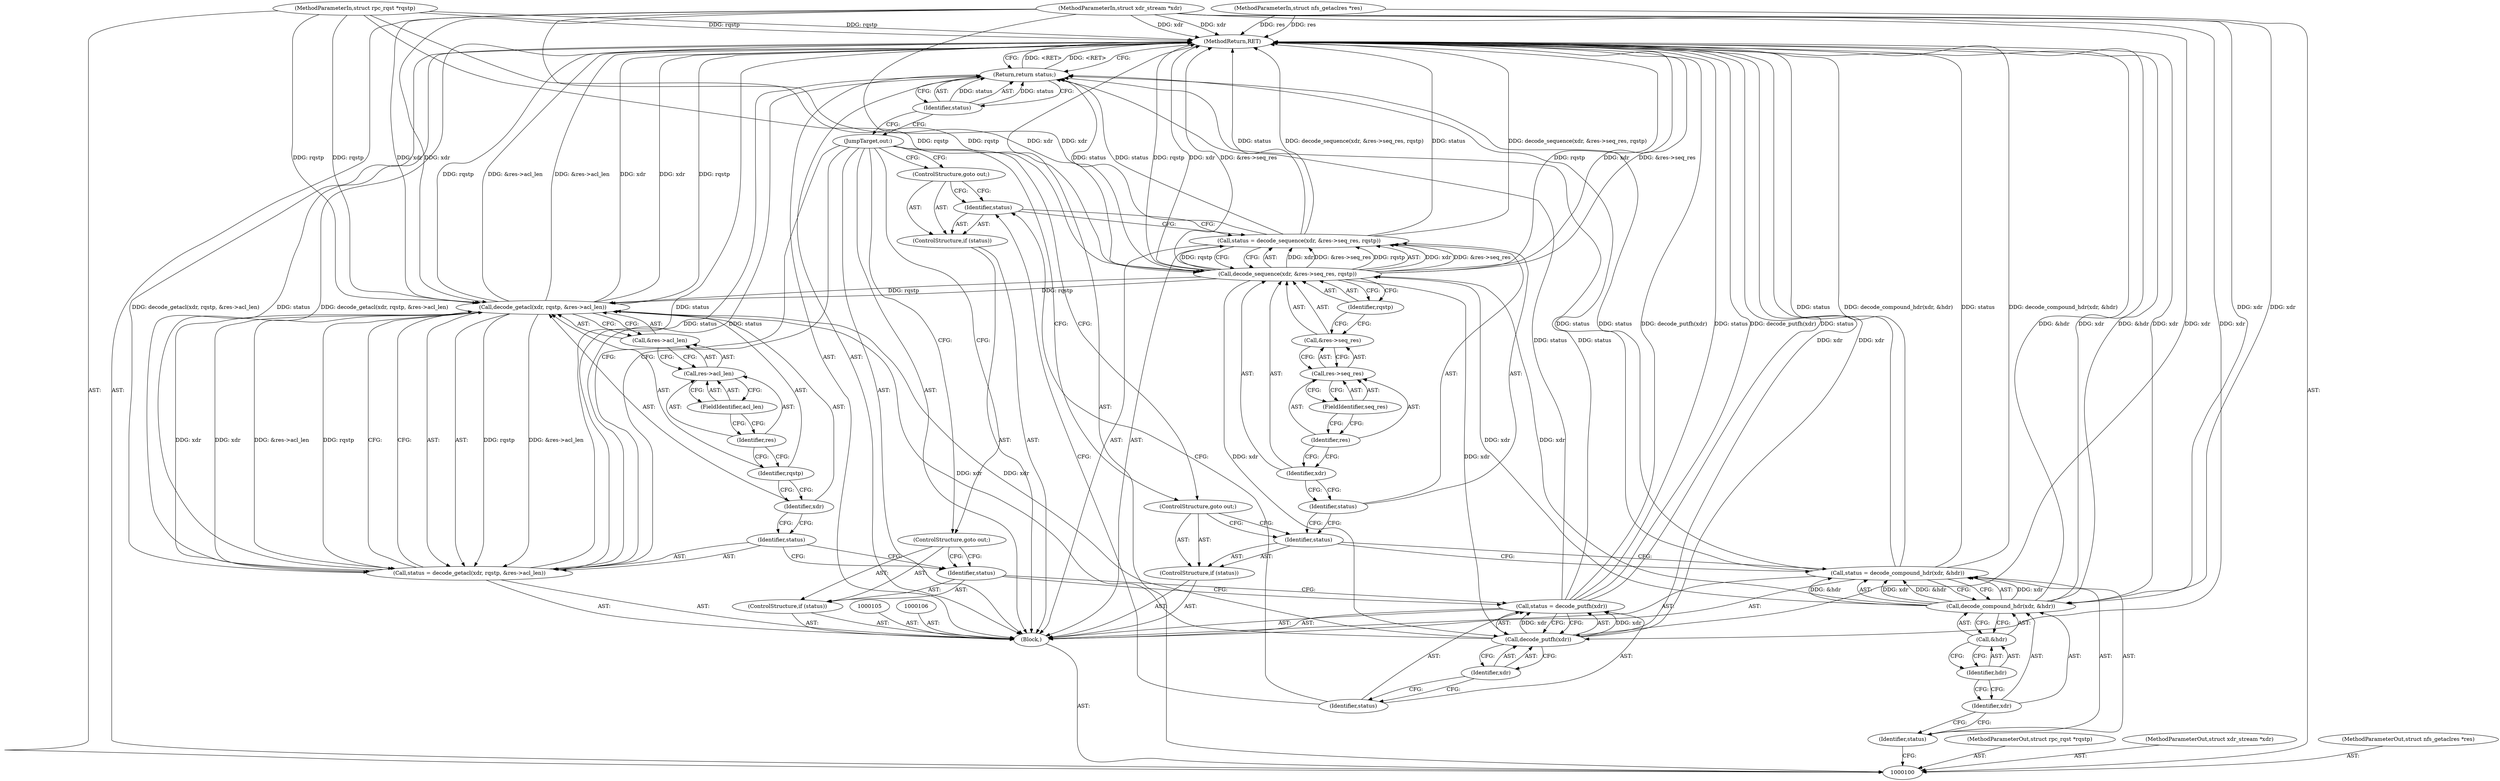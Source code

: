 digraph "1_linux_bf118a342f10dafe44b14451a1392c3254629a1f_3" {
"1000147" [label="(MethodReturn,RET)"];
"1000101" [label="(MethodParameterIn,struct rpc_rqst *rqstp)"];
"1000190" [label="(MethodParameterOut,struct rpc_rqst *rqstp)"];
"1000102" [label="(MethodParameterIn,struct xdr_stream *xdr)"];
"1000191" [label="(MethodParameterOut,struct xdr_stream *xdr)"];
"1000116" [label="(Call,status = decode_sequence(xdr, &res->seq_res, rqstp))"];
"1000117" [label="(Identifier,status)"];
"1000118" [label="(Call,decode_sequence(xdr, &res->seq_res, rqstp))"];
"1000119" [label="(Identifier,xdr)"];
"1000120" [label="(Call,&res->seq_res)"];
"1000121" [label="(Call,res->seq_res)"];
"1000122" [label="(Identifier,res)"];
"1000123" [label="(FieldIdentifier,seq_res)"];
"1000124" [label="(Identifier,rqstp)"];
"1000125" [label="(ControlStructure,if (status))"];
"1000126" [label="(Identifier,status)"];
"1000127" [label="(ControlStructure,goto out;)"];
"1000130" [label="(Call,decode_putfh(xdr))"];
"1000128" [label="(Call,status = decode_putfh(xdr))"];
"1000129" [label="(Identifier,status)"];
"1000131" [label="(Identifier,xdr)"];
"1000132" [label="(ControlStructure,if (status))"];
"1000133" [label="(Identifier,status)"];
"1000134" [label="(ControlStructure,goto out;)"];
"1000135" [label="(Call,status = decode_getacl(xdr, rqstp, &res->acl_len))"];
"1000136" [label="(Identifier,status)"];
"1000137" [label="(Call,decode_getacl(xdr, rqstp, &res->acl_len))"];
"1000138" [label="(Identifier,xdr)"];
"1000139" [label="(Identifier,rqstp)"];
"1000140" [label="(Call,&res->acl_len)"];
"1000141" [label="(Call,res->acl_len)"];
"1000142" [label="(Identifier,res)"];
"1000143" [label="(FieldIdentifier,acl_len)"];
"1000144" [label="(JumpTarget,out:)"];
"1000145" [label="(Return,return status;)"];
"1000146" [label="(Identifier,status)"];
"1000103" [label="(MethodParameterIn,struct nfs_getaclres *res)"];
"1000192" [label="(MethodParameterOut,struct nfs_getaclres *res)"];
"1000104" [label="(Block,)"];
"1000107" [label="(Call,status = decode_compound_hdr(xdr, &hdr))"];
"1000108" [label="(Identifier,status)"];
"1000109" [label="(Call,decode_compound_hdr(xdr, &hdr))"];
"1000110" [label="(Identifier,xdr)"];
"1000111" [label="(Call,&hdr)"];
"1000112" [label="(Identifier,hdr)"];
"1000113" [label="(ControlStructure,if (status))"];
"1000114" [label="(Identifier,status)"];
"1000115" [label="(ControlStructure,goto out;)"];
"1000147" -> "1000100"  [label="AST: "];
"1000147" -> "1000145"  [label="CFG: "];
"1000145" -> "1000147"  [label="DDG: <RET>"];
"1000116" -> "1000147"  [label="DDG: status"];
"1000116" -> "1000147"  [label="DDG: decode_sequence(xdr, &res->seq_res, rqstp)"];
"1000128" -> "1000147"  [label="DDG: decode_putfh(xdr)"];
"1000128" -> "1000147"  [label="DDG: status"];
"1000107" -> "1000147"  [label="DDG: status"];
"1000107" -> "1000147"  [label="DDG: decode_compound_hdr(xdr, &hdr)"];
"1000137" -> "1000147"  [label="DDG: rqstp"];
"1000137" -> "1000147"  [label="DDG: &res->acl_len"];
"1000137" -> "1000147"  [label="DDG: xdr"];
"1000102" -> "1000147"  [label="DDG: xdr"];
"1000135" -> "1000147"  [label="DDG: status"];
"1000135" -> "1000147"  [label="DDG: decode_getacl(xdr, rqstp, &res->acl_len)"];
"1000118" -> "1000147"  [label="DDG: xdr"];
"1000118" -> "1000147"  [label="DDG: &res->seq_res"];
"1000118" -> "1000147"  [label="DDG: rqstp"];
"1000103" -> "1000147"  [label="DDG: res"];
"1000101" -> "1000147"  [label="DDG: rqstp"];
"1000109" -> "1000147"  [label="DDG: xdr"];
"1000109" -> "1000147"  [label="DDG: &hdr"];
"1000130" -> "1000147"  [label="DDG: xdr"];
"1000101" -> "1000100"  [label="AST: "];
"1000101" -> "1000147"  [label="DDG: rqstp"];
"1000101" -> "1000118"  [label="DDG: rqstp"];
"1000101" -> "1000137"  [label="DDG: rqstp"];
"1000190" -> "1000100"  [label="AST: "];
"1000102" -> "1000100"  [label="AST: "];
"1000102" -> "1000147"  [label="DDG: xdr"];
"1000102" -> "1000109"  [label="DDG: xdr"];
"1000102" -> "1000118"  [label="DDG: xdr"];
"1000102" -> "1000130"  [label="DDG: xdr"];
"1000102" -> "1000137"  [label="DDG: xdr"];
"1000191" -> "1000100"  [label="AST: "];
"1000116" -> "1000104"  [label="AST: "];
"1000116" -> "1000118"  [label="CFG: "];
"1000117" -> "1000116"  [label="AST: "];
"1000118" -> "1000116"  [label="AST: "];
"1000126" -> "1000116"  [label="CFG: "];
"1000116" -> "1000147"  [label="DDG: status"];
"1000116" -> "1000147"  [label="DDG: decode_sequence(xdr, &res->seq_res, rqstp)"];
"1000118" -> "1000116"  [label="DDG: xdr"];
"1000118" -> "1000116"  [label="DDG: &res->seq_res"];
"1000118" -> "1000116"  [label="DDG: rqstp"];
"1000116" -> "1000145"  [label="DDG: status"];
"1000117" -> "1000116"  [label="AST: "];
"1000117" -> "1000114"  [label="CFG: "];
"1000119" -> "1000117"  [label="CFG: "];
"1000118" -> "1000116"  [label="AST: "];
"1000118" -> "1000124"  [label="CFG: "];
"1000119" -> "1000118"  [label="AST: "];
"1000120" -> "1000118"  [label="AST: "];
"1000124" -> "1000118"  [label="AST: "];
"1000116" -> "1000118"  [label="CFG: "];
"1000118" -> "1000147"  [label="DDG: xdr"];
"1000118" -> "1000147"  [label="DDG: &res->seq_res"];
"1000118" -> "1000147"  [label="DDG: rqstp"];
"1000118" -> "1000116"  [label="DDG: xdr"];
"1000118" -> "1000116"  [label="DDG: &res->seq_res"];
"1000118" -> "1000116"  [label="DDG: rqstp"];
"1000109" -> "1000118"  [label="DDG: xdr"];
"1000102" -> "1000118"  [label="DDG: xdr"];
"1000101" -> "1000118"  [label="DDG: rqstp"];
"1000118" -> "1000130"  [label="DDG: xdr"];
"1000118" -> "1000137"  [label="DDG: rqstp"];
"1000119" -> "1000118"  [label="AST: "];
"1000119" -> "1000117"  [label="CFG: "];
"1000122" -> "1000119"  [label="CFG: "];
"1000120" -> "1000118"  [label="AST: "];
"1000120" -> "1000121"  [label="CFG: "];
"1000121" -> "1000120"  [label="AST: "];
"1000124" -> "1000120"  [label="CFG: "];
"1000121" -> "1000120"  [label="AST: "];
"1000121" -> "1000123"  [label="CFG: "];
"1000122" -> "1000121"  [label="AST: "];
"1000123" -> "1000121"  [label="AST: "];
"1000120" -> "1000121"  [label="CFG: "];
"1000122" -> "1000121"  [label="AST: "];
"1000122" -> "1000119"  [label="CFG: "];
"1000123" -> "1000122"  [label="CFG: "];
"1000123" -> "1000121"  [label="AST: "];
"1000123" -> "1000122"  [label="CFG: "];
"1000121" -> "1000123"  [label="CFG: "];
"1000124" -> "1000118"  [label="AST: "];
"1000124" -> "1000120"  [label="CFG: "];
"1000118" -> "1000124"  [label="CFG: "];
"1000125" -> "1000104"  [label="AST: "];
"1000126" -> "1000125"  [label="AST: "];
"1000127" -> "1000125"  [label="AST: "];
"1000126" -> "1000125"  [label="AST: "];
"1000126" -> "1000116"  [label="CFG: "];
"1000127" -> "1000126"  [label="CFG: "];
"1000129" -> "1000126"  [label="CFG: "];
"1000127" -> "1000125"  [label="AST: "];
"1000127" -> "1000126"  [label="CFG: "];
"1000144" -> "1000127"  [label="CFG: "];
"1000130" -> "1000128"  [label="AST: "];
"1000130" -> "1000131"  [label="CFG: "];
"1000131" -> "1000130"  [label="AST: "];
"1000128" -> "1000130"  [label="CFG: "];
"1000130" -> "1000147"  [label="DDG: xdr"];
"1000130" -> "1000128"  [label="DDG: xdr"];
"1000118" -> "1000130"  [label="DDG: xdr"];
"1000102" -> "1000130"  [label="DDG: xdr"];
"1000130" -> "1000137"  [label="DDG: xdr"];
"1000128" -> "1000104"  [label="AST: "];
"1000128" -> "1000130"  [label="CFG: "];
"1000129" -> "1000128"  [label="AST: "];
"1000130" -> "1000128"  [label="AST: "];
"1000133" -> "1000128"  [label="CFG: "];
"1000128" -> "1000147"  [label="DDG: decode_putfh(xdr)"];
"1000128" -> "1000147"  [label="DDG: status"];
"1000130" -> "1000128"  [label="DDG: xdr"];
"1000128" -> "1000145"  [label="DDG: status"];
"1000129" -> "1000128"  [label="AST: "];
"1000129" -> "1000126"  [label="CFG: "];
"1000131" -> "1000129"  [label="CFG: "];
"1000131" -> "1000130"  [label="AST: "];
"1000131" -> "1000129"  [label="CFG: "];
"1000130" -> "1000131"  [label="CFG: "];
"1000132" -> "1000104"  [label="AST: "];
"1000133" -> "1000132"  [label="AST: "];
"1000134" -> "1000132"  [label="AST: "];
"1000133" -> "1000132"  [label="AST: "];
"1000133" -> "1000128"  [label="CFG: "];
"1000134" -> "1000133"  [label="CFG: "];
"1000136" -> "1000133"  [label="CFG: "];
"1000134" -> "1000132"  [label="AST: "];
"1000134" -> "1000133"  [label="CFG: "];
"1000144" -> "1000134"  [label="CFG: "];
"1000135" -> "1000104"  [label="AST: "];
"1000135" -> "1000137"  [label="CFG: "];
"1000136" -> "1000135"  [label="AST: "];
"1000137" -> "1000135"  [label="AST: "];
"1000144" -> "1000135"  [label="CFG: "];
"1000135" -> "1000147"  [label="DDG: status"];
"1000135" -> "1000147"  [label="DDG: decode_getacl(xdr, rqstp, &res->acl_len)"];
"1000137" -> "1000135"  [label="DDG: xdr"];
"1000137" -> "1000135"  [label="DDG: rqstp"];
"1000137" -> "1000135"  [label="DDG: &res->acl_len"];
"1000135" -> "1000145"  [label="DDG: status"];
"1000136" -> "1000135"  [label="AST: "];
"1000136" -> "1000133"  [label="CFG: "];
"1000138" -> "1000136"  [label="CFG: "];
"1000137" -> "1000135"  [label="AST: "];
"1000137" -> "1000140"  [label="CFG: "];
"1000138" -> "1000137"  [label="AST: "];
"1000139" -> "1000137"  [label="AST: "];
"1000140" -> "1000137"  [label="AST: "];
"1000135" -> "1000137"  [label="CFG: "];
"1000137" -> "1000147"  [label="DDG: rqstp"];
"1000137" -> "1000147"  [label="DDG: &res->acl_len"];
"1000137" -> "1000147"  [label="DDG: xdr"];
"1000137" -> "1000135"  [label="DDG: xdr"];
"1000137" -> "1000135"  [label="DDG: rqstp"];
"1000137" -> "1000135"  [label="DDG: &res->acl_len"];
"1000130" -> "1000137"  [label="DDG: xdr"];
"1000102" -> "1000137"  [label="DDG: xdr"];
"1000118" -> "1000137"  [label="DDG: rqstp"];
"1000101" -> "1000137"  [label="DDG: rqstp"];
"1000138" -> "1000137"  [label="AST: "];
"1000138" -> "1000136"  [label="CFG: "];
"1000139" -> "1000138"  [label="CFG: "];
"1000139" -> "1000137"  [label="AST: "];
"1000139" -> "1000138"  [label="CFG: "];
"1000142" -> "1000139"  [label="CFG: "];
"1000140" -> "1000137"  [label="AST: "];
"1000140" -> "1000141"  [label="CFG: "];
"1000141" -> "1000140"  [label="AST: "];
"1000137" -> "1000140"  [label="CFG: "];
"1000141" -> "1000140"  [label="AST: "];
"1000141" -> "1000143"  [label="CFG: "];
"1000142" -> "1000141"  [label="AST: "];
"1000143" -> "1000141"  [label="AST: "];
"1000140" -> "1000141"  [label="CFG: "];
"1000142" -> "1000141"  [label="AST: "];
"1000142" -> "1000139"  [label="CFG: "];
"1000143" -> "1000142"  [label="CFG: "];
"1000143" -> "1000141"  [label="AST: "];
"1000143" -> "1000142"  [label="CFG: "];
"1000141" -> "1000143"  [label="CFG: "];
"1000144" -> "1000104"  [label="AST: "];
"1000144" -> "1000135"  [label="CFG: "];
"1000144" -> "1000115"  [label="CFG: "];
"1000144" -> "1000127"  [label="CFG: "];
"1000144" -> "1000134"  [label="CFG: "];
"1000146" -> "1000144"  [label="CFG: "];
"1000145" -> "1000104"  [label="AST: "];
"1000145" -> "1000146"  [label="CFG: "];
"1000146" -> "1000145"  [label="AST: "];
"1000147" -> "1000145"  [label="CFG: "];
"1000145" -> "1000147"  [label="DDG: <RET>"];
"1000146" -> "1000145"  [label="DDG: status"];
"1000116" -> "1000145"  [label="DDG: status"];
"1000107" -> "1000145"  [label="DDG: status"];
"1000128" -> "1000145"  [label="DDG: status"];
"1000135" -> "1000145"  [label="DDG: status"];
"1000146" -> "1000145"  [label="AST: "];
"1000146" -> "1000144"  [label="CFG: "];
"1000145" -> "1000146"  [label="CFG: "];
"1000146" -> "1000145"  [label="DDG: status"];
"1000103" -> "1000100"  [label="AST: "];
"1000103" -> "1000147"  [label="DDG: res"];
"1000192" -> "1000100"  [label="AST: "];
"1000104" -> "1000100"  [label="AST: "];
"1000105" -> "1000104"  [label="AST: "];
"1000106" -> "1000104"  [label="AST: "];
"1000107" -> "1000104"  [label="AST: "];
"1000113" -> "1000104"  [label="AST: "];
"1000116" -> "1000104"  [label="AST: "];
"1000125" -> "1000104"  [label="AST: "];
"1000128" -> "1000104"  [label="AST: "];
"1000132" -> "1000104"  [label="AST: "];
"1000135" -> "1000104"  [label="AST: "];
"1000144" -> "1000104"  [label="AST: "];
"1000145" -> "1000104"  [label="AST: "];
"1000107" -> "1000104"  [label="AST: "];
"1000107" -> "1000109"  [label="CFG: "];
"1000108" -> "1000107"  [label="AST: "];
"1000109" -> "1000107"  [label="AST: "];
"1000114" -> "1000107"  [label="CFG: "];
"1000107" -> "1000147"  [label="DDG: status"];
"1000107" -> "1000147"  [label="DDG: decode_compound_hdr(xdr, &hdr)"];
"1000109" -> "1000107"  [label="DDG: xdr"];
"1000109" -> "1000107"  [label="DDG: &hdr"];
"1000107" -> "1000145"  [label="DDG: status"];
"1000108" -> "1000107"  [label="AST: "];
"1000108" -> "1000100"  [label="CFG: "];
"1000110" -> "1000108"  [label="CFG: "];
"1000109" -> "1000107"  [label="AST: "];
"1000109" -> "1000111"  [label="CFG: "];
"1000110" -> "1000109"  [label="AST: "];
"1000111" -> "1000109"  [label="AST: "];
"1000107" -> "1000109"  [label="CFG: "];
"1000109" -> "1000147"  [label="DDG: xdr"];
"1000109" -> "1000147"  [label="DDG: &hdr"];
"1000109" -> "1000107"  [label="DDG: xdr"];
"1000109" -> "1000107"  [label="DDG: &hdr"];
"1000102" -> "1000109"  [label="DDG: xdr"];
"1000109" -> "1000118"  [label="DDG: xdr"];
"1000110" -> "1000109"  [label="AST: "];
"1000110" -> "1000108"  [label="CFG: "];
"1000112" -> "1000110"  [label="CFG: "];
"1000111" -> "1000109"  [label="AST: "];
"1000111" -> "1000112"  [label="CFG: "];
"1000112" -> "1000111"  [label="AST: "];
"1000109" -> "1000111"  [label="CFG: "];
"1000112" -> "1000111"  [label="AST: "];
"1000112" -> "1000110"  [label="CFG: "];
"1000111" -> "1000112"  [label="CFG: "];
"1000113" -> "1000104"  [label="AST: "];
"1000114" -> "1000113"  [label="AST: "];
"1000115" -> "1000113"  [label="AST: "];
"1000114" -> "1000113"  [label="AST: "];
"1000114" -> "1000107"  [label="CFG: "];
"1000115" -> "1000114"  [label="CFG: "];
"1000117" -> "1000114"  [label="CFG: "];
"1000115" -> "1000113"  [label="AST: "];
"1000115" -> "1000114"  [label="CFG: "];
"1000144" -> "1000115"  [label="CFG: "];
}
